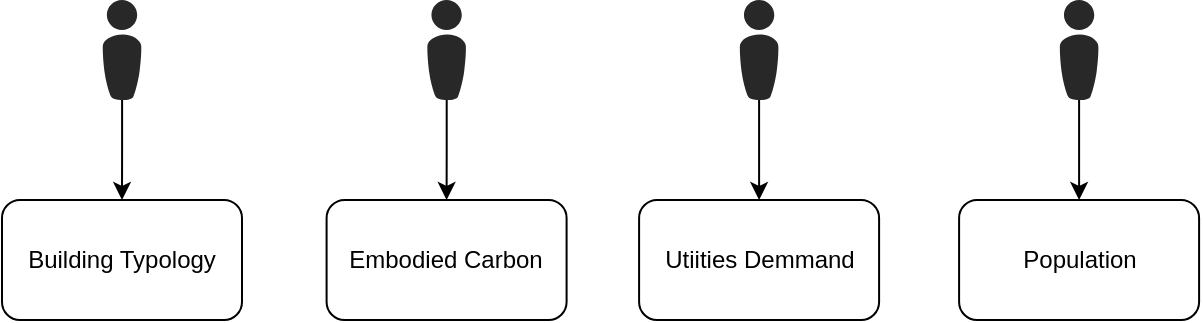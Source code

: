 <mxfile version="23.1.3" type="github">
  <diagram name="Page-1" id="-9ZtGJTV62_gnof4hKbI">
    <mxGraphModel dx="984" dy="694" grid="1" gridSize="10" guides="1" tooltips="1" connect="1" arrows="1" fold="1" page="1" pageScale="1" pageWidth="827" pageHeight="1169" math="0" shadow="0">
      <root>
        <mxCell id="0" />
        <mxCell id="1" parent="0" />
        <mxCell id="j0ZtgBIO7Xg-u-LCRSyD-15" style="edgeStyle=orthogonalEdgeStyle;rounded=0;orthogonalLoop=1;jettySize=auto;html=1;entryX=0.5;entryY=0;entryDx=0;entryDy=0;" edge="1" parent="1" source="j0ZtgBIO7Xg-u-LCRSyD-1" target="j0ZtgBIO7Xg-u-LCRSyD-9">
          <mxGeometry relative="1" as="geometry" />
        </mxCell>
        <mxCell id="j0ZtgBIO7Xg-u-LCRSyD-1" value="" style="verticalLabelPosition=bottom;sketch=0;html=1;fillColor=#282828;strokeColor=none;verticalAlign=top;pointerEvents=1;align=center;shape=mxgraph.cisco_safe.people_places_things_icons.icon8;" vertex="1" parent="1">
          <mxGeometry x="164.25" y="130" width="19.5" height="50" as="geometry" />
        </mxCell>
        <mxCell id="j0ZtgBIO7Xg-u-LCRSyD-16" style="edgeStyle=orthogonalEdgeStyle;rounded=0;orthogonalLoop=1;jettySize=auto;html=1;entryX=0.5;entryY=0;entryDx=0;entryDy=0;" edge="1" parent="1" source="j0ZtgBIO7Xg-u-LCRSyD-2" target="j0ZtgBIO7Xg-u-LCRSyD-10">
          <mxGeometry relative="1" as="geometry" />
        </mxCell>
        <mxCell id="j0ZtgBIO7Xg-u-LCRSyD-2" value="" style="verticalLabelPosition=bottom;sketch=0;html=1;fillColor=#282828;strokeColor=none;verticalAlign=top;pointerEvents=1;align=center;shape=mxgraph.cisco_safe.people_places_things_icons.icon8;" vertex="1" parent="1">
          <mxGeometry x="326.55" y="130" width="19.5" height="50" as="geometry" />
        </mxCell>
        <mxCell id="j0ZtgBIO7Xg-u-LCRSyD-17" style="edgeStyle=orthogonalEdgeStyle;rounded=0;orthogonalLoop=1;jettySize=auto;html=1;entryX=0.5;entryY=0;entryDx=0;entryDy=0;" edge="1" parent="1" source="j0ZtgBIO7Xg-u-LCRSyD-3" target="j0ZtgBIO7Xg-u-LCRSyD-12">
          <mxGeometry relative="1" as="geometry" />
        </mxCell>
        <mxCell id="j0ZtgBIO7Xg-u-LCRSyD-3" value="" style="verticalLabelPosition=bottom;sketch=0;html=1;fillColor=#282828;strokeColor=none;verticalAlign=top;pointerEvents=1;align=center;shape=mxgraph.cisco_safe.people_places_things_icons.icon8;" vertex="1" parent="1">
          <mxGeometry x="482.8" y="130" width="19.5" height="50" as="geometry" />
        </mxCell>
        <mxCell id="j0ZtgBIO7Xg-u-LCRSyD-9" value="Building Typology&lt;br&gt;" style="rounded=1;whiteSpace=wrap;html=1;" vertex="1" parent="1">
          <mxGeometry x="114.0" y="230" width="120" height="60" as="geometry" />
        </mxCell>
        <mxCell id="j0ZtgBIO7Xg-u-LCRSyD-10" value="Embodied Carbon" style="rounded=1;whiteSpace=wrap;html=1;" vertex="1" parent="1">
          <mxGeometry x="276.3" y="230" width="120" height="60" as="geometry" />
        </mxCell>
        <mxCell id="j0ZtgBIO7Xg-u-LCRSyD-12" value="Utiities Demmand" style="rounded=1;whiteSpace=wrap;html=1;" vertex="1" parent="1">
          <mxGeometry x="432.55" y="230" width="120" height="60" as="geometry" />
        </mxCell>
        <mxCell id="j0ZtgBIO7Xg-u-LCRSyD-13" value="Population" style="rounded=1;whiteSpace=wrap;html=1;" vertex="1" parent="1">
          <mxGeometry x="592.55" y="230" width="120" height="60" as="geometry" />
        </mxCell>
        <mxCell id="j0ZtgBIO7Xg-u-LCRSyD-18" style="edgeStyle=orthogonalEdgeStyle;rounded=0;orthogonalLoop=1;jettySize=auto;html=1;entryX=0.5;entryY=0;entryDx=0;entryDy=0;" edge="1" parent="1" source="j0ZtgBIO7Xg-u-LCRSyD-14" target="j0ZtgBIO7Xg-u-LCRSyD-13">
          <mxGeometry relative="1" as="geometry" />
        </mxCell>
        <mxCell id="j0ZtgBIO7Xg-u-LCRSyD-14" value="" style="verticalLabelPosition=bottom;sketch=0;html=1;fillColor=#282828;strokeColor=none;verticalAlign=top;pointerEvents=1;align=center;shape=mxgraph.cisco_safe.people_places_things_icons.icon8;" vertex="1" parent="1">
          <mxGeometry x="642.8" y="130" width="19.5" height="50" as="geometry" />
        </mxCell>
      </root>
    </mxGraphModel>
  </diagram>
</mxfile>
